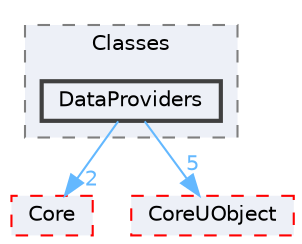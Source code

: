 digraph "DataProviders"
{
 // INTERACTIVE_SVG=YES
 // LATEX_PDF_SIZE
  bgcolor="transparent";
  edge [fontname=Helvetica,fontsize=10,labelfontname=Helvetica,labelfontsize=10];
  node [fontname=Helvetica,fontsize=10,shape=box,height=0.2,width=0.4];
  compound=true
  subgraph clusterdir_58ee3d7d5042bd001a8353b8ed6e5782 {
    graph [ bgcolor="#edf0f7", pencolor="grey50", label="Classes", fontname=Helvetica,fontsize=10 style="filled,dashed", URL="dir_58ee3d7d5042bd001a8353b8ed6e5782.html",tooltip=""]
  dir_1701b50e9862ae6397b99d671151e8d2 [label="DataProviders", fillcolor="#edf0f7", color="grey25", style="filled,bold", URL="dir_1701b50e9862ae6397b99d671151e8d2.html",tooltip=""];
  }
  dir_0e6cddcc9caa1238c7f3774224afaa45 [label="Core", fillcolor="#edf0f7", color="red", style="filled,dashed", URL="dir_0e6cddcc9caa1238c7f3774224afaa45.html",tooltip=""];
  dir_4c499e5e32e2b4479ad7e552df73eeae [label="CoreUObject", fillcolor="#edf0f7", color="red", style="filled,dashed", URL="dir_4c499e5e32e2b4479ad7e552df73eeae.html",tooltip=""];
  dir_1701b50e9862ae6397b99d671151e8d2->dir_0e6cddcc9caa1238c7f3774224afaa45 [headlabel="2", labeldistance=1.5 headhref="dir_000294_000266.html" href="dir_000294_000266.html" color="steelblue1" fontcolor="steelblue1"];
  dir_1701b50e9862ae6397b99d671151e8d2->dir_4c499e5e32e2b4479ad7e552df73eeae [headlabel="5", labeldistance=1.5 headhref="dir_000294_000268.html" href="dir_000294_000268.html" color="steelblue1" fontcolor="steelblue1"];
}
